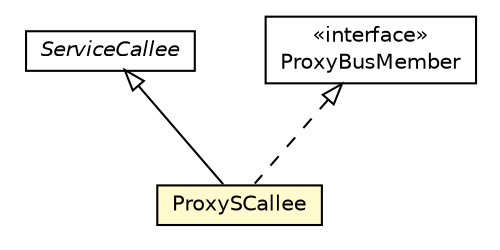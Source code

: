 #!/usr/local/bin/dot
#
# Class diagram 
# Generated by UMLGraph version R5_6-24-gf6e263 (http://www.umlgraph.org/)
#

digraph G {
	edge [fontname="Helvetica",fontsize=10,labelfontname="Helvetica",labelfontsize=10];
	node [fontname="Helvetica",fontsize=10,shape=plaintext];
	nodesep=0.25;
	ranksep=0.5;
	// org.universAAL.middleware.service.ServiceCallee
	c6678051 [label=<<table title="org.universAAL.middleware.service.ServiceCallee" border="0" cellborder="1" cellspacing="0" cellpadding="2" port="p" href="../../../../middleware/service/ServiceCallee.html">
		<tr><td><table border="0" cellspacing="0" cellpadding="1">
<tr><td align="center" balign="center"><font face="Helvetica-Oblique"> ServiceCallee </font></td></tr>
		</table></td></tr>
		</table>>, URL="../../../../middleware/service/ServiceCallee.html", fontname="Helvetica", fontcolor="black", fontsize=10.0];
	// org.universAAL.ri.gateway.proxies.ProxyBusMember
	c6679698 [label=<<table title="org.universAAL.ri.gateway.proxies.ProxyBusMember" border="0" cellborder="1" cellspacing="0" cellpadding="2" port="p" href="../ProxyBusMember.html">
		<tr><td><table border="0" cellspacing="0" cellpadding="1">
<tr><td align="center" balign="center"> &#171;interface&#187; </td></tr>
<tr><td align="center" balign="center"> ProxyBusMember </td></tr>
		</table></td></tr>
		</table>>, URL="../ProxyBusMember.html", fontname="Helvetica", fontcolor="black", fontsize=10.0];
	// org.universAAL.ri.gateway.proxies.importing.ProxySCallee
	c6679703 [label=<<table title="org.universAAL.ri.gateway.proxies.importing.ProxySCallee" border="0" cellborder="1" cellspacing="0" cellpadding="2" port="p" bgcolor="lemonChiffon" href="./ProxySCallee.html">
		<tr><td><table border="0" cellspacing="0" cellpadding="1">
<tr><td align="center" balign="center"> ProxySCallee </td></tr>
		</table></td></tr>
		</table>>, URL="./ProxySCallee.html", fontname="Helvetica", fontcolor="black", fontsize=10.0];
	//org.universAAL.ri.gateway.proxies.importing.ProxySCallee extends org.universAAL.middleware.service.ServiceCallee
	c6678051:p -> c6679703:p [dir=back,arrowtail=empty];
	//org.universAAL.ri.gateway.proxies.importing.ProxySCallee implements org.universAAL.ri.gateway.proxies.ProxyBusMember
	c6679698:p -> c6679703:p [dir=back,arrowtail=empty,style=dashed];
}

